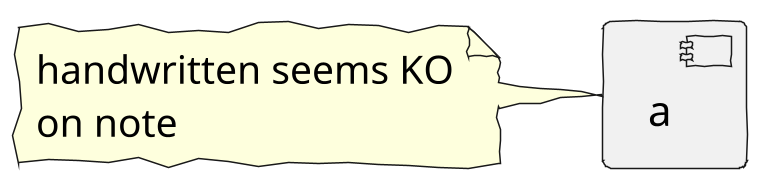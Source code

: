 {
  "sha1": "4a4ii5ri2rneqkguug8lxezc27uvxd4",
  "insertion": {
    "when": "2024-05-30T20:48:20.458Z",
    "url": "https://forum.plantuml.net/15878/component-deployment-allow-handwritten-file-stack-and-note",
    "user": "plantuml@gmail.com"
  }
}
@startuml
scale 3
skinparam handwritten true
component a 
note left of a
handwritten seems KO
on note
end note
@enduml
